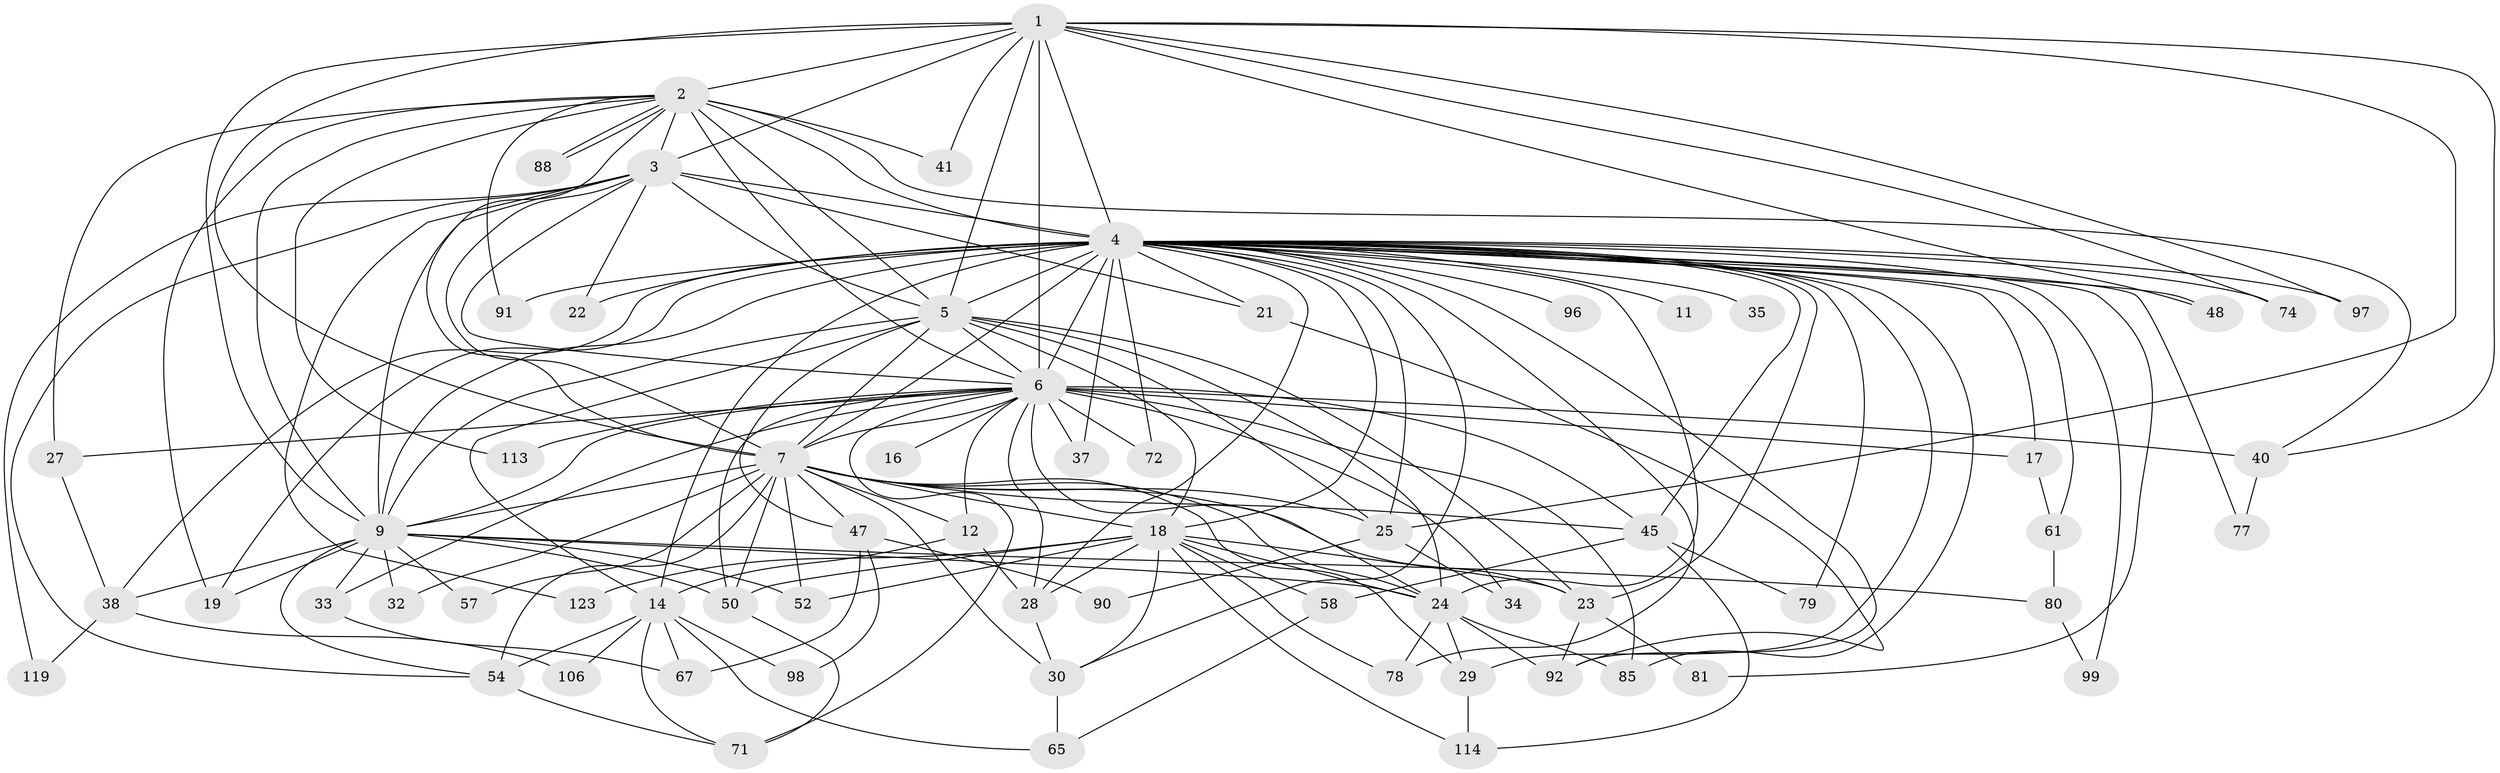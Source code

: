 // original degree distribution, {18: 0.015267175572519083, 15: 0.007633587786259542, 31: 0.007633587786259542, 22: 0.015267175572519083, 16: 0.007633587786259542, 26: 0.007633587786259542, 20: 0.007633587786259542, 23: 0.007633587786259542, 2: 0.48091603053435117, 4: 0.09923664122137404, 9: 0.015267175572519083, 3: 0.25190839694656486, 12: 0.007633587786259542, 7: 0.022900763358778626, 8: 0.007633587786259542, 6: 0.015267175572519083, 5: 0.022900763358778626}
// Generated by graph-tools (version 1.1) at 2025/17/03/04/25 18:17:54]
// undirected, 65 vertices, 171 edges
graph export_dot {
graph [start="1"]
  node [color=gray90,style=filled];
  1;
  2;
  3;
  4 [super="+36+82+56+8+39+69+105+103+51+75+68+42"];
  5 [super="+15+73"];
  6 [super="+83+10"];
  7;
  9 [super="+104"];
  11;
  12;
  14;
  16;
  17;
  18 [super="+44"];
  19;
  21;
  22;
  23 [super="+66"];
  24 [super="+43+101+95"];
  25 [super="+115+129+126"];
  27;
  28;
  29;
  30 [super="+46+64"];
  32;
  33;
  34;
  35;
  37;
  38 [super="+94"];
  40;
  41;
  45;
  47 [super="+100"];
  48;
  50 [super="+55"];
  52 [super="+122"];
  54 [super="+62"];
  57;
  58;
  61;
  65 [super="+86"];
  67;
  71;
  72;
  74;
  77;
  78 [super="+117"];
  79;
  80;
  81;
  85;
  88;
  90;
  91;
  92 [super="+93"];
  96;
  97;
  98;
  99;
  106;
  113;
  114 [super="+128"];
  119;
  123;
  1 -- 2;
  1 -- 3;
  1 -- 4 [weight=3];
  1 -- 5;
  1 -- 6 [weight=4];
  1 -- 7;
  1 -- 9;
  1 -- 40;
  1 -- 41;
  1 -- 48;
  1 -- 74;
  1 -- 97;
  1 -- 25;
  2 -- 3;
  2 -- 4 [weight=3];
  2 -- 5;
  2 -- 6 [weight=2];
  2 -- 7;
  2 -- 9;
  2 -- 19;
  2 -- 27;
  2 -- 40;
  2 -- 41;
  2 -- 88;
  2 -- 88;
  2 -- 91;
  2 -- 113;
  3 -- 4 [weight=3];
  3 -- 5;
  3 -- 6 [weight=2];
  3 -- 7;
  3 -- 9;
  3 -- 21;
  3 -- 22;
  3 -- 54;
  3 -- 119;
  3 -- 123;
  4 -- 5 [weight=4];
  4 -- 6 [weight=5];
  4 -- 7 [weight=3];
  4 -- 9 [weight=5];
  4 -- 11 [weight=2];
  4 -- 17;
  4 -- 22;
  4 -- 25;
  4 -- 35 [weight=3];
  4 -- 38 [weight=2];
  4 -- 48;
  4 -- 37;
  4 -- 28 [weight=2];
  4 -- 77;
  4 -- 96 [weight=2];
  4 -- 99;
  4 -- 30 [weight=2];
  4 -- 79;
  4 -- 72;
  4 -- 74;
  4 -- 19 [weight=2];
  4 -- 21;
  4 -- 85 [weight=2];
  4 -- 97;
  4 -- 45;
  4 -- 78;
  4 -- 14;
  4 -- 92 [weight=2];
  4 -- 24;
  4 -- 23;
  4 -- 81;
  4 -- 18;
  4 -- 61;
  4 -- 91;
  4 -- 29;
  5 -- 6 [weight=5];
  5 -- 7;
  5 -- 9;
  5 -- 14;
  5 -- 18;
  5 -- 23 [weight=2];
  5 -- 24 [weight=2];
  5 -- 47;
  5 -- 25;
  6 -- 7 [weight=2];
  6 -- 9 [weight=2];
  6 -- 33;
  6 -- 34;
  6 -- 45;
  6 -- 72;
  6 -- 113;
  6 -- 28;
  6 -- 37;
  6 -- 71;
  6 -- 40 [weight=2];
  6 -- 12;
  6 -- 16;
  6 -- 17;
  6 -- 50;
  6 -- 85;
  6 -- 24;
  6 -- 27;
  7 -- 9;
  7 -- 12;
  7 -- 18;
  7 -- 23;
  7 -- 25 [weight=2];
  7 -- 29;
  7 -- 30 [weight=2];
  7 -- 32;
  7 -- 45;
  7 -- 47;
  7 -- 54;
  7 -- 57;
  7 -- 52;
  7 -- 24;
  7 -- 50;
  9 -- 19;
  9 -- 24;
  9 -- 32;
  9 -- 33;
  9 -- 52;
  9 -- 57;
  9 -- 80;
  9 -- 50;
  9 -- 38;
  9 -- 54;
  12 -- 14;
  12 -- 28;
  14 -- 65;
  14 -- 67;
  14 -- 71;
  14 -- 98;
  14 -- 106;
  14 -- 54;
  17 -- 61;
  18 -- 28;
  18 -- 50;
  18 -- 52;
  18 -- 58;
  18 -- 114;
  18 -- 123;
  18 -- 30;
  18 -- 78;
  18 -- 24;
  18 -- 23;
  21 -- 92;
  23 -- 81;
  23 -- 92;
  24 -- 29;
  24 -- 78;
  24 -- 85;
  24 -- 92;
  25 -- 34;
  25 -- 90;
  27 -- 38;
  28 -- 30;
  29 -- 114;
  30 -- 65;
  33 -- 67;
  38 -- 106;
  38 -- 119;
  40 -- 77;
  45 -- 58;
  45 -- 79;
  45 -- 114;
  47 -- 90;
  47 -- 98;
  47 -- 67;
  50 -- 71;
  54 -- 71;
  58 -- 65;
  61 -- 80;
  80 -- 99;
}
